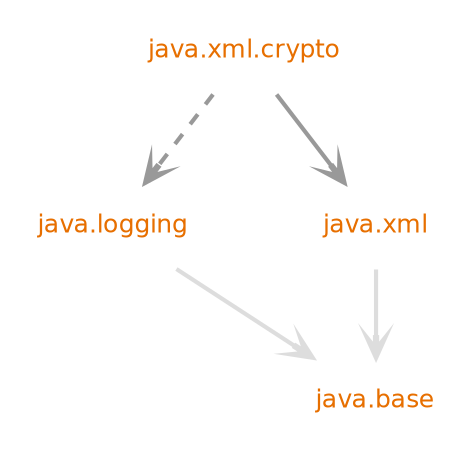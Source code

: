 digraph "java.xml.crypto" {
  nodesep=.5;
  ranksep=0.600000;
  pencolor=transparent;
  node [shape=plaintext, fontcolor="#000000", fontname="DejaVuSans", fontsize=12, margin=".2,.2"];
  edge [penwidth=2, color="#999999", arrowhead=open, arrowsize=1];
  {rank=same "java.logging","java.xml"}
  subgraph se {
  "java.base" [fontcolor="#e76f00", group=java];
  "java.logging" [fontcolor="#e76f00", group=java];
  "java.xml" [fontcolor="#e76f00", group=java];
  "java.xml.crypto" [fontcolor="#e76f00", group=java];
  }
  subgraph jdk {
  }
  "java.logging" -> "java.base" [color="#dddddd", weight=10];
  "java.xml" -> "java.base" [color="#dddddd", weight=10000];
  "java.xml.crypto" -> "java.logging" [style="dashed", weight=10];
  "java.xml.crypto" -> "java.xml" [weight=10];
}
